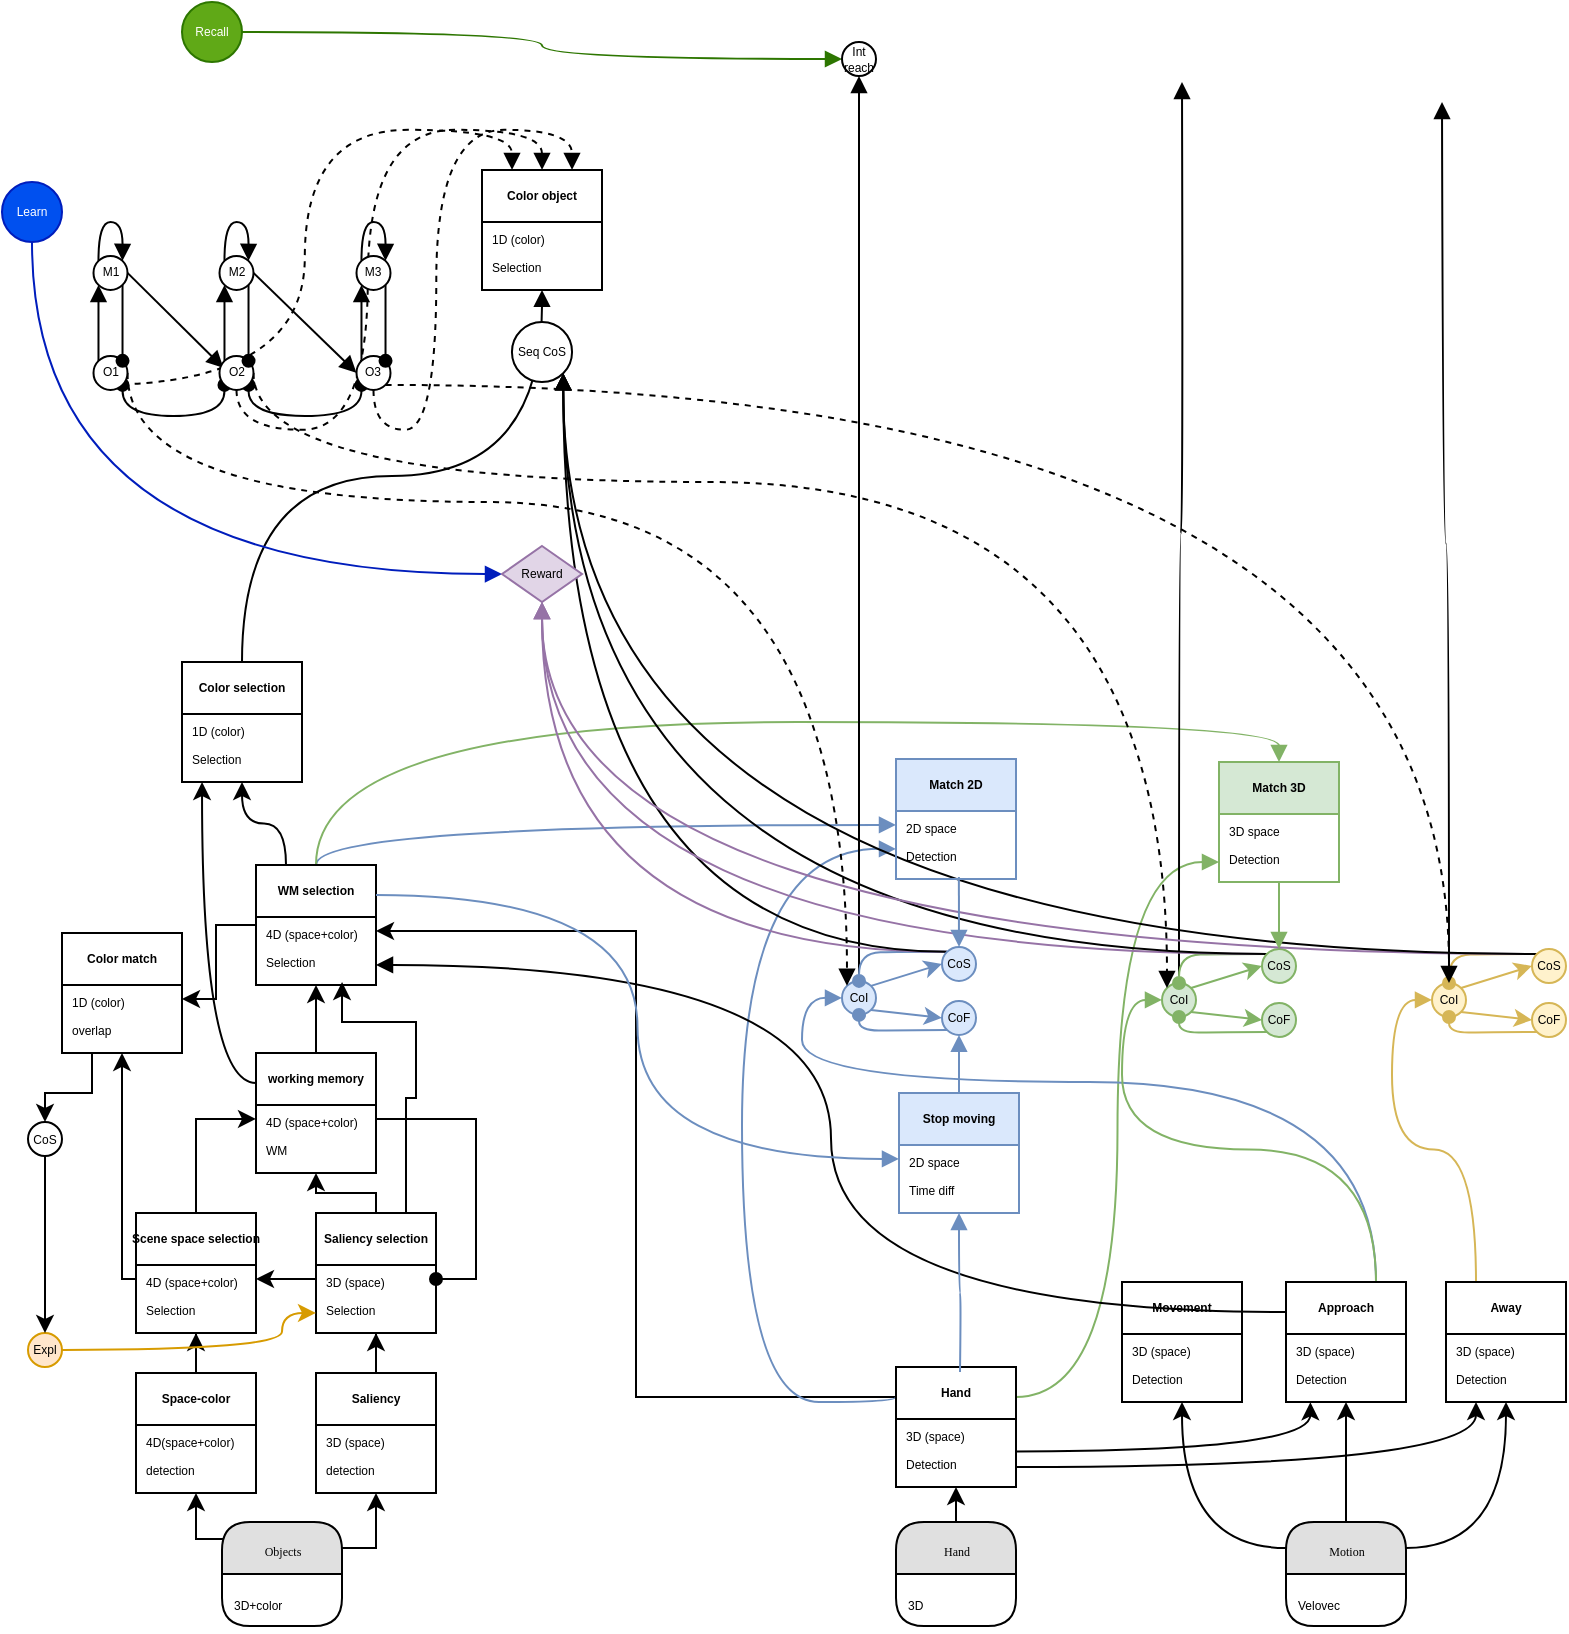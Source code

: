 <mxfile version="14.7.0" type="device"><diagram name="Page-1" id="b520641d-4fe3-3701-9064-5fc419738815"><mxGraphModel dx="1185" dy="646" grid="1" gridSize="10" guides="1" tooltips="1" connect="1" arrows="1" fold="1" page="1" pageScale="1" pageWidth="827" pageHeight="1169" background="none" math="0" shadow="0"><root><mxCell id="0"/><mxCell id="1" parent="0"/><mxCell id="C0YKQor6lHL9vd_dajTm-53" style="edgeStyle=orthogonalEdgeStyle;rounded=0;orthogonalLoop=1;jettySize=auto;html=1;exitX=0;exitY=0.5;exitDx=0;exitDy=0;fontSize=6;" edge="1" parent="1" target="C0YKQor6lHL9vd_dajTm-7"><mxGeometry relative="1" as="geometry"><mxPoint x="117" y="1141.47" as="sourcePoint"/></mxGeometry></mxCell><mxCell id="C0YKQor6lHL9vd_dajTm-54" style="edgeStyle=orthogonalEdgeStyle;rounded=0;orthogonalLoop=1;jettySize=auto;html=1;exitX=1;exitY=0.25;exitDx=0;exitDy=0;fontSize=6;" edge="1" parent="1" source="21ea969265ad0168-18" target="C0YKQor6lHL9vd_dajTm-30"><mxGeometry relative="1" as="geometry"><mxPoint x="177" y="1141.47" as="sourcePoint"/><Array as="points"><mxPoint x="187" y="1123"/></Array></mxGeometry></mxCell><mxCell id="21ea969265ad0168-18" value="&lt;font style=&quot;font-size: 6px&quot;&gt;Objects&lt;/font&gt;" style="swimlane;html=1;fontStyle=0;childLayout=stackLayout;horizontal=1;startSize=26;fillColor=#e0e0e0;horizontalStack=0;resizeParent=1;resizeLast=0;collapsible=1;marginBottom=0;swimlaneFillColor=#ffffff;align=center;rounded=1;shadow=0;comic=0;labelBackgroundColor=none;strokeWidth=1;fontFamily=Verdana;fontSize=12;arcSize=18;" parent="1" vertex="1"><mxGeometry x="110" y="1110" width="60" height="52" as="geometry"/></mxCell><mxCell id="21ea969265ad0168-19" value="&lt;font style=&quot;font-size: 6px&quot;&gt;3D+color&lt;/font&gt;" style="text;html=1;strokeColor=none;fillColor=none;spacingLeft=4;spacingRight=4;whiteSpace=wrap;overflow=hidden;rotatable=0;points=[[0,0.5],[1,0.5]];portConstraint=eastwest;" parent="21ea969265ad0168-18" vertex="1"><mxGeometry y="26" width="60" height="26" as="geometry"/></mxCell><mxCell id="C0YKQor6lHL9vd_dajTm-55" style="edgeStyle=orthogonalEdgeStyle;rounded=0;orthogonalLoop=1;jettySize=auto;html=1;exitX=0.5;exitY=0;exitDx=0;exitDy=0;fontSize=6;" edge="1" parent="1" source="C0YKQor6lHL9vd_dajTm-7" target="C0YKQor6lHL9vd_dajTm-38"><mxGeometry relative="1" as="geometry"/></mxCell><mxCell id="C0YKQor6lHL9vd_dajTm-7" value="Space-color" style="swimlane;fontStyle=1;childLayout=stackLayout;horizontal=1;startSize=26;horizontalStack=0;resizeParent=1;resizeParentMax=0;resizeLast=0;collapsible=1;marginBottom=0;fontSize=6;spacing=1;" vertex="1" parent="1"><mxGeometry x="67" y="1035.47" width="60" height="60" as="geometry"/></mxCell><mxCell id="C0YKQor6lHL9vd_dajTm-8" value="4D(space+color)" style="text;strokeColor=none;fillColor=none;align=left;verticalAlign=top;spacingLeft=4;spacingRight=4;overflow=hidden;rotatable=0;points=[[0,0.5],[1,0.5]];portConstraint=eastwest;fontSize=6;spacing=1;" vertex="1" parent="C0YKQor6lHL9vd_dajTm-7"><mxGeometry y="26" width="60" height="14" as="geometry"/></mxCell><mxCell id="C0YKQor6lHL9vd_dajTm-10" value="detection" style="text;strokeColor=none;fillColor=none;align=left;verticalAlign=top;spacingLeft=4;spacingRight=4;overflow=hidden;rotatable=0;points=[[0,0.5],[1,0.5]];portConstraint=eastwest;fontSize=6;spacing=1;" vertex="1" parent="C0YKQor6lHL9vd_dajTm-7"><mxGeometry y="40" width="60" height="20" as="geometry"/></mxCell><mxCell id="C0YKQor6lHL9vd_dajTm-56" style="edgeStyle=orthogonalEdgeStyle;rounded=0;orthogonalLoop=1;jettySize=auto;html=1;exitX=0.5;exitY=0;exitDx=0;exitDy=0;fontSize=6;" edge="1" parent="1" source="C0YKQor6lHL9vd_dajTm-30" target="C0YKQor6lHL9vd_dajTm-35"><mxGeometry relative="1" as="geometry"/></mxCell><mxCell id="C0YKQor6lHL9vd_dajTm-30" value="Saliency" style="swimlane;fontStyle=1;childLayout=stackLayout;horizontal=1;startSize=26;horizontalStack=0;resizeParent=1;resizeParentMax=0;resizeLast=0;collapsible=1;marginBottom=0;fontSize=6;spacing=1;" vertex="1" parent="1"><mxGeometry x="157" y="1035.47" width="60" height="60" as="geometry"/></mxCell><mxCell id="C0YKQor6lHL9vd_dajTm-31" value="3D (space)" style="text;strokeColor=none;fillColor=none;align=left;verticalAlign=top;spacingLeft=4;spacingRight=4;overflow=hidden;rotatable=0;points=[[0,0.5],[1,0.5]];portConstraint=eastwest;fontSize=6;spacing=1;" vertex="1" parent="C0YKQor6lHL9vd_dajTm-30"><mxGeometry y="26" width="60" height="14" as="geometry"/></mxCell><mxCell id="C0YKQor6lHL9vd_dajTm-32" value="detection" style="text;strokeColor=none;fillColor=none;align=left;verticalAlign=top;spacingLeft=4;spacingRight=4;overflow=hidden;rotatable=0;points=[[0,0.5],[1,0.5]];portConstraint=eastwest;fontSize=6;spacing=1;" vertex="1" parent="C0YKQor6lHL9vd_dajTm-30"><mxGeometry y="40" width="60" height="20" as="geometry"/></mxCell><mxCell id="C0YKQor6lHL9vd_dajTm-59" style="edgeStyle=orthogonalEdgeStyle;rounded=0;orthogonalLoop=1;jettySize=auto;html=1;exitX=0.5;exitY=0;exitDx=0;exitDy=0;fontSize=6;" edge="1" parent="1" source="C0YKQor6lHL9vd_dajTm-35" target="C0YKQor6lHL9vd_dajTm-41"><mxGeometry relative="1" as="geometry"><Array as="points"><mxPoint x="187" y="945.47"/><mxPoint x="157" y="945.47"/></Array></mxGeometry></mxCell><mxCell id="C0YKQor6lHL9vd_dajTm-61" style="rounded=0;orthogonalLoop=1;jettySize=auto;html=1;exitX=0.75;exitY=0;exitDx=0;exitDy=0;entryX=0.717;entryY=0.927;entryDx=0;entryDy=0;fontSize=6;endArrow=classic;endFill=1;entryPerimeter=0;edgeStyle=orthogonalEdgeStyle;" edge="1" parent="1" source="C0YKQor6lHL9vd_dajTm-35" target="C0YKQor6lHL9vd_dajTm-46"><mxGeometry relative="1" as="geometry"><Array as="points"><mxPoint x="202" y="898"/><mxPoint x="207" y="898"/><mxPoint x="207" y="860"/><mxPoint x="170" y="860"/></Array></mxGeometry></mxCell><mxCell id="C0YKQor6lHL9vd_dajTm-35" value="Saliency selection" style="swimlane;fontStyle=1;childLayout=stackLayout;horizontal=1;startSize=26;horizontalStack=0;resizeParent=1;resizeParentMax=0;resizeLast=0;collapsible=1;marginBottom=0;fontSize=6;spacing=1;" vertex="1" parent="1"><mxGeometry x="157" y="955.47" width="60" height="60" as="geometry"/></mxCell><mxCell id="C0YKQor6lHL9vd_dajTm-36" value="3D (space)" style="text;strokeColor=none;fillColor=none;align=left;verticalAlign=top;spacingLeft=4;spacingRight=4;overflow=hidden;rotatable=0;points=[[0,0.5],[1,0.5]];portConstraint=eastwest;fontSize=6;spacing=1;" vertex="1" parent="C0YKQor6lHL9vd_dajTm-35"><mxGeometry y="26" width="60" height="14" as="geometry"/></mxCell><mxCell id="C0YKQor6lHL9vd_dajTm-37" value="Selection&#xA;" style="text;strokeColor=none;fillColor=none;align=left;verticalAlign=top;spacingLeft=4;spacingRight=4;overflow=hidden;rotatable=0;points=[[0,0.5],[1,0.5]];portConstraint=eastwest;fontSize=6;spacing=1;" vertex="1" parent="C0YKQor6lHL9vd_dajTm-35"><mxGeometry y="40" width="60" height="20" as="geometry"/></mxCell><mxCell id="C0YKQor6lHL9vd_dajTm-58" style="edgeStyle=orthogonalEdgeStyle;rounded=0;orthogonalLoop=1;jettySize=auto;html=1;exitX=0.5;exitY=0;exitDx=0;exitDy=0;entryX=0;entryY=0.5;entryDx=0;entryDy=0;fontSize=6;" edge="1" parent="1" source="C0YKQor6lHL9vd_dajTm-38" target="C0YKQor6lHL9vd_dajTm-42"><mxGeometry relative="1" as="geometry"/></mxCell><mxCell id="C0YKQor6lHL9vd_dajTm-38" value="Scene space selection" style="swimlane;fontStyle=1;childLayout=stackLayout;horizontal=1;startSize=26;horizontalStack=0;resizeParent=1;resizeParentMax=0;resizeLast=0;collapsible=1;marginBottom=0;fontSize=6;spacing=1;" vertex="1" parent="1"><mxGeometry x="67" y="955.47" width="60" height="60" as="geometry"/></mxCell><mxCell id="C0YKQor6lHL9vd_dajTm-39" value="4D (space+color)" style="text;strokeColor=none;fillColor=none;align=left;verticalAlign=top;spacingLeft=4;spacingRight=4;overflow=hidden;rotatable=0;points=[[0,0.5],[1,0.5]];portConstraint=eastwest;fontSize=6;spacing=1;" vertex="1" parent="C0YKQor6lHL9vd_dajTm-38"><mxGeometry y="26" width="60" height="14" as="geometry"/></mxCell><mxCell id="C0YKQor6lHL9vd_dajTm-40" value="Selection&#xA;" style="text;strokeColor=none;fillColor=none;align=left;verticalAlign=top;spacingLeft=4;spacingRight=4;overflow=hidden;rotatable=0;points=[[0,0.5],[1,0.5]];portConstraint=eastwest;fontSize=6;spacing=1;" vertex="1" parent="C0YKQor6lHL9vd_dajTm-38"><mxGeometry y="40" width="60" height="20" as="geometry"/></mxCell><mxCell id="C0YKQor6lHL9vd_dajTm-62" style="edgeStyle=orthogonalEdgeStyle;rounded=0;orthogonalLoop=1;jettySize=auto;html=1;exitX=0.5;exitY=0;exitDx=0;exitDy=0;fontSize=6;endArrow=classic;endFill=1;" edge="1" parent="1" source="C0YKQor6lHL9vd_dajTm-41" target="C0YKQor6lHL9vd_dajTm-44"><mxGeometry relative="1" as="geometry"/></mxCell><mxCell id="C0YKQor6lHL9vd_dajTm-106" style="edgeStyle=orthogonalEdgeStyle;curved=1;rounded=0;orthogonalLoop=1;jettySize=auto;html=1;exitX=0;exitY=0.25;exitDx=0;exitDy=0;entryX=0.167;entryY=1;entryDx=0;entryDy=0;entryPerimeter=0;fontSize=6;endArrow=classic;endFill=1;fillColor=#FF8000;" edge="1" parent="1" source="C0YKQor6lHL9vd_dajTm-41" target="C0YKQor6lHL9vd_dajTm-103"><mxGeometry relative="1" as="geometry"/></mxCell><mxCell id="C0YKQor6lHL9vd_dajTm-41" value="working memory" style="swimlane;fontStyle=1;childLayout=stackLayout;horizontal=1;startSize=26;horizontalStack=0;resizeParent=1;resizeParentMax=0;resizeLast=0;collapsible=1;marginBottom=0;fontSize=6;spacing=1;" vertex="1" parent="1"><mxGeometry x="127" y="875.47" width="60" height="60" as="geometry"/></mxCell><mxCell id="C0YKQor6lHL9vd_dajTm-42" value="4D (space+color)" style="text;strokeColor=none;fillColor=none;align=left;verticalAlign=top;spacingLeft=4;spacingRight=4;overflow=hidden;rotatable=0;points=[[0,0.5],[1,0.5]];portConstraint=eastwest;fontSize=6;spacing=1;" vertex="1" parent="C0YKQor6lHL9vd_dajTm-41"><mxGeometry y="26" width="60" height="14" as="geometry"/></mxCell><mxCell id="C0YKQor6lHL9vd_dajTm-43" value="WM" style="text;strokeColor=none;fillColor=none;align=left;verticalAlign=top;spacingLeft=4;spacingRight=4;overflow=hidden;rotatable=0;points=[[0,0.5],[1,0.5]];portConstraint=eastwest;fontSize=6;spacing=1;" vertex="1" parent="C0YKQor6lHL9vd_dajTm-41"><mxGeometry y="40" width="60" height="20" as="geometry"/></mxCell><mxCell id="C0YKQor6lHL9vd_dajTm-64" style="edgeStyle=orthogonalEdgeStyle;rounded=0;orthogonalLoop=1;jettySize=auto;html=1;exitX=0;exitY=0.5;exitDx=0;exitDy=0;entryX=1;entryY=0.5;entryDx=0;entryDy=0;fontSize=6;endArrow=classic;endFill=1;" edge="1" parent="1" source="C0YKQor6lHL9vd_dajTm-44" target="C0YKQor6lHL9vd_dajTm-51"><mxGeometry relative="1" as="geometry"/></mxCell><mxCell id="C0YKQor6lHL9vd_dajTm-104" style="edgeStyle=orthogonalEdgeStyle;curved=1;rounded=0;orthogonalLoop=1;jettySize=auto;html=1;exitX=0.25;exitY=0;exitDx=0;exitDy=0;fontSize=6;endArrow=classic;endFill=1;fillColor=#FF8000;" edge="1" parent="1" source="C0YKQor6lHL9vd_dajTm-44" target="C0YKQor6lHL9vd_dajTm-101"><mxGeometry relative="1" as="geometry"/></mxCell><mxCell id="C0YKQor6lHL9vd_dajTm-138" style="edgeStyle=orthogonalEdgeStyle;curved=1;rounded=0;orthogonalLoop=1;jettySize=auto;html=1;exitX=0.5;exitY=0;exitDx=0;exitDy=0;entryX=0;entryY=0.5;entryDx=0;entryDy=0;fontSize=6;endArrow=block;endFill=1;fillColor=#dae8fc;strokeColor=#6c8ebf;" edge="1" parent="1" source="C0YKQor6lHL9vd_dajTm-44" target="C0YKQor6lHL9vd_dajTm-133"><mxGeometry relative="1" as="geometry"/></mxCell><mxCell id="C0YKQor6lHL9vd_dajTm-139" style="edgeStyle=orthogonalEdgeStyle;curved=1;rounded=0;orthogonalLoop=1;jettySize=auto;html=1;exitX=0.5;exitY=0;exitDx=0;exitDy=0;entryX=0.5;entryY=0;entryDx=0;entryDy=0;fontSize=6;endArrow=block;endFill=1;fillColor=#d5e8d4;strokeColor=#82b366;" edge="1" parent="1" source="C0YKQor6lHL9vd_dajTm-44" target="C0YKQor6lHL9vd_dajTm-135"><mxGeometry relative="1" as="geometry"/></mxCell><mxCell id="C0YKQor6lHL9vd_dajTm-44" value="WM selection" style="swimlane;fontStyle=1;childLayout=stackLayout;horizontal=1;startSize=26;horizontalStack=0;resizeParent=1;resizeParentMax=0;resizeLast=0;collapsible=1;marginBottom=0;fontSize=6;spacing=1;" vertex="1" parent="1"><mxGeometry x="127" y="781.47" width="60" height="60" as="geometry"/></mxCell><mxCell id="C0YKQor6lHL9vd_dajTm-45" value="4D (space+color)" style="text;strokeColor=none;fillColor=none;align=left;verticalAlign=top;spacingLeft=4;spacingRight=4;overflow=hidden;rotatable=0;points=[[0,0.5],[1,0.5]];portConstraint=eastwest;fontSize=6;spacing=1;" vertex="1" parent="C0YKQor6lHL9vd_dajTm-44"><mxGeometry y="26" width="60" height="14" as="geometry"/></mxCell><mxCell id="C0YKQor6lHL9vd_dajTm-46" value="Selection" style="text;strokeColor=none;fillColor=none;align=left;verticalAlign=top;spacingLeft=4;spacingRight=4;overflow=hidden;rotatable=0;points=[[0,0.5],[1,0.5]];portConstraint=eastwest;fontSize=6;spacing=1;" vertex="1" parent="C0YKQor6lHL9vd_dajTm-44"><mxGeometry y="40" width="60" height="20" as="geometry"/></mxCell><mxCell id="C0YKQor6lHL9vd_dajTm-70" style="edgeStyle=orthogonalEdgeStyle;rounded=0;orthogonalLoop=1;jettySize=auto;html=1;exitX=1;exitY=0.5;exitDx=0;exitDy=0;entryX=0;entryY=0.5;entryDx=0;entryDy=0;fontSize=6;endArrow=classic;endFill=1;curved=1;fillColor=#ffe6cc;strokeColor=#d79b00;" edge="1" parent="1" source="C0YKQor6lHL9vd_dajTm-47" target="C0YKQor6lHL9vd_dajTm-37"><mxGeometry relative="1" as="geometry"><Array as="points"><mxPoint x="140" y="1024"/><mxPoint x="140" y="1006"/></Array></mxGeometry></mxCell><mxCell id="C0YKQor6lHL9vd_dajTm-47" value="&lt;font style=&quot;font-size: 6px&quot;&gt;Expl&lt;/font&gt;" style="ellipse;whiteSpace=wrap;html=1;aspect=fixed;fontSize=6;fillColor=#ffe6cc;strokeColor=#d79b00;" vertex="1" parent="1"><mxGeometry x="13" y="1015.47" width="17" height="17" as="geometry"/></mxCell><mxCell id="C0YKQor6lHL9vd_dajTm-69" style="edgeStyle=orthogonalEdgeStyle;rounded=0;orthogonalLoop=1;jettySize=auto;html=1;exitX=0.5;exitY=1;exitDx=0;exitDy=0;fontSize=6;endArrow=classic;endFill=1;" edge="1" parent="1" source="C0YKQor6lHL9vd_dajTm-49" target="C0YKQor6lHL9vd_dajTm-47"><mxGeometry relative="1" as="geometry"/></mxCell><mxCell id="C0YKQor6lHL9vd_dajTm-49" value="CoS" style="ellipse;whiteSpace=wrap;html=1;aspect=fixed;fontSize=6;" vertex="1" parent="1"><mxGeometry x="13" y="910" width="17" height="17" as="geometry"/></mxCell><mxCell id="C0YKQor6lHL9vd_dajTm-67" style="edgeStyle=orthogonalEdgeStyle;rounded=0;orthogonalLoop=1;jettySize=auto;html=1;exitX=0.25;exitY=1;exitDx=0;exitDy=0;fontSize=6;endArrow=classic;endFill=1;" edge="1" parent="1" source="C0YKQor6lHL9vd_dajTm-50" target="C0YKQor6lHL9vd_dajTm-49"><mxGeometry relative="1" as="geometry"/></mxCell><mxCell id="C0YKQor6lHL9vd_dajTm-50" value="Color match" style="swimlane;fontStyle=1;childLayout=stackLayout;horizontal=1;startSize=26;horizontalStack=0;resizeParent=1;resizeParentMax=0;resizeLast=0;collapsible=1;marginBottom=0;fontSize=6;spacing=1;" vertex="1" parent="1"><mxGeometry x="30" y="815.47" width="60" height="60" as="geometry"/></mxCell><mxCell id="C0YKQor6lHL9vd_dajTm-51" value="1D (color)" style="text;strokeColor=none;fillColor=none;align=left;verticalAlign=top;spacingLeft=4;spacingRight=4;overflow=hidden;rotatable=0;points=[[0,0.5],[1,0.5]];portConstraint=eastwest;fontSize=6;spacing=1;" vertex="1" parent="C0YKQor6lHL9vd_dajTm-50"><mxGeometry y="26" width="60" height="14" as="geometry"/></mxCell><mxCell id="C0YKQor6lHL9vd_dajTm-52" value="overlap" style="text;strokeColor=none;fillColor=none;align=left;verticalAlign=top;spacingLeft=4;spacingRight=4;overflow=hidden;rotatable=0;points=[[0,0.5],[1,0.5]];portConstraint=eastwest;fontSize=6;spacing=1;" vertex="1" parent="C0YKQor6lHL9vd_dajTm-50"><mxGeometry y="40" width="60" height="20" as="geometry"/></mxCell><mxCell id="C0YKQor6lHL9vd_dajTm-57" style="edgeStyle=orthogonalEdgeStyle;rounded=0;orthogonalLoop=1;jettySize=auto;html=1;exitX=0;exitY=0.5;exitDx=0;exitDy=0;entryX=1;entryY=0.5;entryDx=0;entryDy=0;fontSize=6;" edge="1" parent="1" source="C0YKQor6lHL9vd_dajTm-36" target="C0YKQor6lHL9vd_dajTm-39"><mxGeometry relative="1" as="geometry"/></mxCell><mxCell id="C0YKQor6lHL9vd_dajTm-60" style="edgeStyle=orthogonalEdgeStyle;rounded=0;orthogonalLoop=1;jettySize=auto;html=1;exitX=1;exitY=0.5;exitDx=0;exitDy=0;entryX=1;entryY=0.5;entryDx=0;entryDy=0;fontSize=6;endArrow=oval;endFill=1;" edge="1" parent="1" source="C0YKQor6lHL9vd_dajTm-42" target="C0YKQor6lHL9vd_dajTm-36"><mxGeometry relative="1" as="geometry"/></mxCell><mxCell id="C0YKQor6lHL9vd_dajTm-63" style="edgeStyle=orthogonalEdgeStyle;rounded=0;orthogonalLoop=1;jettySize=auto;html=1;exitX=0;exitY=0.5;exitDx=0;exitDy=0;fontSize=6;endArrow=classic;endFill=1;" edge="1" parent="1" source="C0YKQor6lHL9vd_dajTm-39" target="C0YKQor6lHL9vd_dajTm-50"><mxGeometry relative="1" as="geometry"><Array as="points"><mxPoint x="60" y="988.47"/></Array></mxGeometry></mxCell><mxCell id="C0YKQor6lHL9vd_dajTm-78" style="edgeStyle=orthogonalEdgeStyle;curved=1;rounded=0;orthogonalLoop=1;jettySize=auto;html=1;exitX=0.5;exitY=0;exitDx=0;exitDy=0;fontSize=6;endArrow=classic;endFill=1;fillColor=#FF8000;" edge="1" parent="1" source="C0YKQor6lHL9vd_dajTm-73" target="C0YKQor6lHL9vd_dajTm-75"><mxGeometry relative="1" as="geometry"/></mxCell><mxCell id="C0YKQor6lHL9vd_dajTm-73" value="&lt;font style=&quot;font-size: 6px&quot;&gt;Hand&lt;/font&gt;" style="swimlane;html=1;fontStyle=0;childLayout=stackLayout;horizontal=1;startSize=26;fillColor=#e0e0e0;horizontalStack=0;resizeParent=1;resizeLast=0;collapsible=1;marginBottom=0;swimlaneFillColor=#ffffff;align=center;rounded=1;shadow=0;comic=0;labelBackgroundColor=none;strokeWidth=1;fontFamily=Verdana;fontSize=12;arcSize=18;" vertex="1" parent="1"><mxGeometry x="447" y="1110" width="60" height="52" as="geometry"/></mxCell><mxCell id="C0YKQor6lHL9vd_dajTm-74" value="&lt;font style=&quot;font-size: 6px&quot;&gt;3D&lt;/font&gt;" style="text;html=1;strokeColor=none;fillColor=none;spacingLeft=4;spacingRight=4;whiteSpace=wrap;overflow=hidden;rotatable=0;points=[[0,0.5],[1,0.5]];portConstraint=eastwest;" vertex="1" parent="C0YKQor6lHL9vd_dajTm-73"><mxGeometry y="26" width="60" height="26" as="geometry"/></mxCell><mxCell id="C0YKQor6lHL9vd_dajTm-95" style="edgeStyle=orthogonalEdgeStyle;curved=1;rounded=0;orthogonalLoop=1;jettySize=auto;html=1;exitX=1;exitY=0.5;exitDx=0;exitDy=0;entryX=0.25;entryY=1;entryDx=0;entryDy=0;fontSize=6;endArrow=classic;endFill=1;fillColor=#FF8000;" edge="1" parent="1" source="C0YKQor6lHL9vd_dajTm-77" target="C0YKQor6lHL9vd_dajTm-87"><mxGeometry relative="1" as="geometry"/></mxCell><mxCell id="C0YKQor6lHL9vd_dajTm-100" style="rounded=0;orthogonalLoop=1;jettySize=auto;html=1;exitX=0;exitY=0.25;exitDx=0;exitDy=0;entryX=1;entryY=0.5;entryDx=0;entryDy=0;fontSize=6;endArrow=classic;endFill=1;fillColor=#FF8000;edgeStyle=orthogonalEdgeStyle;" edge="1" parent="1" source="C0YKQor6lHL9vd_dajTm-75" target="C0YKQor6lHL9vd_dajTm-45"><mxGeometry relative="1" as="geometry"/></mxCell><mxCell id="C0YKQor6lHL9vd_dajTm-140" style="rounded=0;orthogonalLoop=1;jettySize=auto;html=1;exitX=0;exitY=0.25;exitDx=0;exitDy=0;fontSize=6;endArrow=block;endFill=1;fillColor=#dae8fc;entryX=0;entryY=0.75;entryDx=0;entryDy=0;edgeStyle=orthogonalEdgeStyle;elbow=vertical;curved=1;strokeColor=#6c8ebf;" edge="1" parent="1" source="C0YKQor6lHL9vd_dajTm-75" target="C0YKQor6lHL9vd_dajTm-132"><mxGeometry relative="1" as="geometry"><Array as="points"><mxPoint x="370" y="1050"/><mxPoint x="370" y="773"/></Array></mxGeometry></mxCell><mxCell id="C0YKQor6lHL9vd_dajTm-141" style="edgeStyle=orthogonalEdgeStyle;curved=1;rounded=0;orthogonalLoop=1;jettySize=auto;html=1;exitX=1;exitY=0.25;exitDx=0;exitDy=0;fontSize=6;endArrow=block;endFill=1;fillColor=#d5e8d4;entryX=0;entryY=0.5;entryDx=0;entryDy=0;strokeColor=#82b366;" edge="1" parent="1" source="C0YKQor6lHL9vd_dajTm-75" target="C0YKQor6lHL9vd_dajTm-137"><mxGeometry relative="1" as="geometry"/></mxCell><mxCell id="C0YKQor6lHL9vd_dajTm-75" value="Hand" style="swimlane;fontStyle=1;childLayout=stackLayout;horizontal=1;startSize=26;horizontalStack=0;resizeParent=1;resizeParentMax=0;resizeLast=0;collapsible=1;marginBottom=0;fontSize=6;spacing=1;" vertex="1" parent="1"><mxGeometry x="447" y="1032.47" width="60" height="60" as="geometry"/></mxCell><mxCell id="C0YKQor6lHL9vd_dajTm-76" value="3D (space)" style="text;strokeColor=none;fillColor=none;align=left;verticalAlign=top;spacingLeft=4;spacingRight=4;overflow=hidden;rotatable=0;points=[[0,0.5],[1,0.5]];portConstraint=eastwest;fontSize=6;spacing=1;" vertex="1" parent="C0YKQor6lHL9vd_dajTm-75"><mxGeometry y="26" width="60" height="14" as="geometry"/></mxCell><mxCell id="C0YKQor6lHL9vd_dajTm-77" value="Detection" style="text;strokeColor=none;fillColor=none;align=left;verticalAlign=top;spacingLeft=4;spacingRight=4;overflow=hidden;rotatable=0;points=[[0,0.5],[1,0.5]];portConstraint=eastwest;fontSize=6;spacing=1;" vertex="1" parent="C0YKQor6lHL9vd_dajTm-75"><mxGeometry y="40" width="60" height="20" as="geometry"/></mxCell><mxCell id="C0YKQor6lHL9vd_dajTm-91" style="edgeStyle=orthogonalEdgeStyle;curved=1;rounded=0;orthogonalLoop=1;jettySize=auto;html=1;exitX=1;exitY=0.25;exitDx=0;exitDy=0;fontSize=6;endArrow=classic;endFill=1;fillColor=#FF8000;" edge="1" parent="1" source="C0YKQor6lHL9vd_dajTm-79" target="C0YKQor6lHL9vd_dajTm-87"><mxGeometry relative="1" as="geometry"/></mxCell><mxCell id="C0YKQor6lHL9vd_dajTm-92" style="edgeStyle=orthogonalEdgeStyle;curved=1;rounded=0;orthogonalLoop=1;jettySize=auto;html=1;exitX=0;exitY=0.25;exitDx=0;exitDy=0;fontSize=6;endArrow=classic;endFill=1;fillColor=#FF8000;" edge="1" parent="1" source="C0YKQor6lHL9vd_dajTm-79" target="C0YKQor6lHL9vd_dajTm-81"><mxGeometry relative="1" as="geometry"/></mxCell><mxCell id="C0YKQor6lHL9vd_dajTm-93" style="edgeStyle=orthogonalEdgeStyle;curved=1;rounded=0;orthogonalLoop=1;jettySize=auto;html=1;exitX=0.5;exitY=0;exitDx=0;exitDy=0;fontSize=6;endArrow=classic;endFill=1;fillColor=#FF8000;" edge="1" parent="1" source="C0YKQor6lHL9vd_dajTm-79" target="C0YKQor6lHL9vd_dajTm-84"><mxGeometry relative="1" as="geometry"/></mxCell><mxCell id="C0YKQor6lHL9vd_dajTm-79" value="&lt;font style=&quot;font-size: 6px&quot;&gt;Motion&lt;/font&gt;" style="swimlane;html=1;fontStyle=0;childLayout=stackLayout;horizontal=1;startSize=26;fillColor=#e0e0e0;horizontalStack=0;resizeParent=1;resizeLast=0;collapsible=1;marginBottom=0;swimlaneFillColor=#ffffff;align=center;rounded=1;shadow=0;comic=0;labelBackgroundColor=none;strokeWidth=1;fontFamily=Verdana;fontSize=12;arcSize=18;" vertex="1" parent="1"><mxGeometry x="642" y="1110" width="60" height="52" as="geometry"/></mxCell><mxCell id="C0YKQor6lHL9vd_dajTm-80" value="&lt;font style=&quot;font-size: 6px&quot;&gt;Velovec&lt;/font&gt;" style="text;html=1;strokeColor=none;fillColor=none;spacingLeft=4;spacingRight=4;whiteSpace=wrap;overflow=hidden;rotatable=0;points=[[0,0.5],[1,0.5]];portConstraint=eastwest;" vertex="1" parent="C0YKQor6lHL9vd_dajTm-79"><mxGeometry y="26" width="60" height="26" as="geometry"/></mxCell><mxCell id="C0YKQor6lHL9vd_dajTm-81" value="Movement" style="swimlane;fontStyle=1;childLayout=stackLayout;horizontal=1;startSize=26;horizontalStack=0;resizeParent=1;resizeParentMax=0;resizeLast=0;collapsible=1;marginBottom=0;fontSize=6;spacing=1;" vertex="1" parent="1"><mxGeometry x="560" y="990" width="60" height="60" as="geometry"/></mxCell><mxCell id="C0YKQor6lHL9vd_dajTm-82" value="3D (space)" style="text;strokeColor=none;fillColor=none;align=left;verticalAlign=top;spacingLeft=4;spacingRight=4;overflow=hidden;rotatable=0;points=[[0,0.5],[1,0.5]];portConstraint=eastwest;fontSize=6;spacing=1;" vertex="1" parent="C0YKQor6lHL9vd_dajTm-81"><mxGeometry y="26" width="60" height="14" as="geometry"/></mxCell><mxCell id="C0YKQor6lHL9vd_dajTm-83" value="Detection" style="text;strokeColor=none;fillColor=none;align=left;verticalAlign=top;spacingLeft=4;spacingRight=4;overflow=hidden;rotatable=0;points=[[0,0.5],[1,0.5]];portConstraint=eastwest;fontSize=6;spacing=1;" vertex="1" parent="C0YKQor6lHL9vd_dajTm-81"><mxGeometry y="40" width="60" height="20" as="geometry"/></mxCell><mxCell id="C0YKQor6lHL9vd_dajTm-114" style="edgeStyle=orthogonalEdgeStyle;curved=1;rounded=0;orthogonalLoop=1;jettySize=auto;html=1;exitX=0.75;exitY=0;exitDx=0;exitDy=0;entryX=0;entryY=0.5;entryDx=0;entryDy=0;fontSize=6;endArrow=block;endFill=1;fillColor=#dae8fc;strokeColor=#6c8ebf;" edge="1" parent="1" source="C0YKQor6lHL9vd_dajTm-84" target="C0YKQor6lHL9vd_dajTm-107"><mxGeometry relative="1" as="geometry"><Array as="points"><mxPoint x="687" y="890"/><mxPoint x="400" y="890"/><mxPoint x="400" y="848"/></Array></mxGeometry></mxCell><mxCell id="C0YKQor6lHL9vd_dajTm-122" style="edgeStyle=orthogonalEdgeStyle;curved=1;rounded=0;orthogonalLoop=1;jettySize=auto;html=1;exitX=0.75;exitY=0;exitDx=0;exitDy=0;entryX=0;entryY=0.5;entryDx=0;entryDy=0;fontSize=6;endArrow=block;endFill=1;fillColor=#d5e8d4;strokeColor=#82b366;" edge="1" parent="1" source="C0YKQor6lHL9vd_dajTm-84" target="C0YKQor6lHL9vd_dajTm-117"><mxGeometry relative="1" as="geometry"/></mxCell><mxCell id="C0YKQor6lHL9vd_dajTm-212" style="edgeStyle=orthogonalEdgeStyle;curved=1;rounded=0;orthogonalLoop=1;jettySize=auto;html=1;exitX=0;exitY=0.25;exitDx=0;exitDy=0;entryX=1;entryY=0.5;entryDx=0;entryDy=0;fontSize=6;startArrow=none;startFill=0;endArrow=block;endFill=1;fillColor=#FF8000;" edge="1" parent="1" source="C0YKQor6lHL9vd_dajTm-84" target="C0YKQor6lHL9vd_dajTm-46"><mxGeometry relative="1" as="geometry"/></mxCell><mxCell id="C0YKQor6lHL9vd_dajTm-84" value="Approach" style="swimlane;fontStyle=1;childLayout=stackLayout;horizontal=1;startSize=26;horizontalStack=0;resizeParent=1;resizeParentMax=0;resizeLast=0;collapsible=1;marginBottom=0;fontSize=6;spacing=1;" vertex="1" parent="1"><mxGeometry x="642" y="990" width="60" height="60" as="geometry"/></mxCell><mxCell id="C0YKQor6lHL9vd_dajTm-85" value="3D (space)" style="text;strokeColor=none;fillColor=none;align=left;verticalAlign=top;spacingLeft=4;spacingRight=4;overflow=hidden;rotatable=0;points=[[0,0.5],[1,0.5]];portConstraint=eastwest;fontSize=6;spacing=1;" vertex="1" parent="C0YKQor6lHL9vd_dajTm-84"><mxGeometry y="26" width="60" height="14" as="geometry"/></mxCell><mxCell id="C0YKQor6lHL9vd_dajTm-86" value="Detection" style="text;strokeColor=none;fillColor=none;align=left;verticalAlign=top;spacingLeft=4;spacingRight=4;overflow=hidden;rotatable=0;points=[[0,0.5],[1,0.5]];portConstraint=eastwest;fontSize=6;spacing=1;" vertex="1" parent="C0YKQor6lHL9vd_dajTm-84"><mxGeometry y="40" width="60" height="20" as="geometry"/></mxCell><mxCell id="C0YKQor6lHL9vd_dajTm-130" style="edgeStyle=orthogonalEdgeStyle;curved=1;rounded=0;orthogonalLoop=1;jettySize=auto;html=1;exitX=0.25;exitY=0;exitDx=0;exitDy=0;entryX=0;entryY=0.5;entryDx=0;entryDy=0;fontSize=6;endArrow=block;endFill=1;fillColor=#fff2cc;strokeColor=#d6b656;" edge="1" parent="1" source="C0YKQor6lHL9vd_dajTm-87" target="C0YKQor6lHL9vd_dajTm-125"><mxGeometry relative="1" as="geometry"/></mxCell><mxCell id="C0YKQor6lHL9vd_dajTm-87" value="Away" style="swimlane;fontStyle=1;childLayout=stackLayout;horizontal=1;startSize=26;horizontalStack=0;resizeParent=1;resizeParentMax=0;resizeLast=0;collapsible=1;marginBottom=0;fontSize=6;spacing=1;" vertex="1" parent="1"><mxGeometry x="722" y="990" width="60" height="60" as="geometry"/></mxCell><mxCell id="C0YKQor6lHL9vd_dajTm-88" value="3D (space)" style="text;strokeColor=none;fillColor=none;align=left;verticalAlign=top;spacingLeft=4;spacingRight=4;overflow=hidden;rotatable=0;points=[[0,0.5],[1,0.5]];portConstraint=eastwest;fontSize=6;spacing=1;" vertex="1" parent="C0YKQor6lHL9vd_dajTm-87"><mxGeometry y="26" width="60" height="14" as="geometry"/></mxCell><mxCell id="C0YKQor6lHL9vd_dajTm-89" value="Detection" style="text;strokeColor=none;fillColor=none;align=left;verticalAlign=top;spacingLeft=4;spacingRight=4;overflow=hidden;rotatable=0;points=[[0,0.5],[1,0.5]];portConstraint=eastwest;fontSize=6;spacing=1;" vertex="1" parent="C0YKQor6lHL9vd_dajTm-87"><mxGeometry y="40" width="60" height="20" as="geometry"/></mxCell><mxCell id="C0YKQor6lHL9vd_dajTm-94" style="edgeStyle=orthogonalEdgeStyle;curved=1;rounded=0;orthogonalLoop=1;jettySize=auto;html=1;exitX=0.993;exitY=0.113;exitDx=0;exitDy=0;fontSize=6;endArrow=classic;endFill=1;fillColor=#FF8000;exitPerimeter=0;entryX=0.203;entryY=1.007;entryDx=0;entryDy=0;entryPerimeter=0;" edge="1" parent="1" source="C0YKQor6lHL9vd_dajTm-77" target="C0YKQor6lHL9vd_dajTm-86"><mxGeometry relative="1" as="geometry"/></mxCell><mxCell id="C0YKQor6lHL9vd_dajTm-192" style="edgeStyle=orthogonalEdgeStyle;curved=1;rounded=0;orthogonalLoop=1;jettySize=auto;html=1;exitX=0.5;exitY=0;exitDx=0;exitDy=0;fontSize=6;startArrow=none;startFill=0;endArrow=block;endFill=1;fillColor=#FF8000;" edge="1" parent="1" source="C0YKQor6lHL9vd_dajTm-101" target="C0YKQor6lHL9vd_dajTm-182"><mxGeometry relative="1" as="geometry"/></mxCell><mxCell id="C0YKQor6lHL9vd_dajTm-101" value="Color selection" style="swimlane;fontStyle=1;childLayout=stackLayout;horizontal=1;startSize=26;horizontalStack=0;resizeParent=1;resizeParentMax=0;resizeLast=0;collapsible=1;marginBottom=0;fontSize=6;spacing=1;" vertex="1" parent="1"><mxGeometry x="90" y="680" width="60" height="60" as="geometry"/></mxCell><mxCell id="C0YKQor6lHL9vd_dajTm-102" value="1D (color)" style="text;strokeColor=none;fillColor=none;align=left;verticalAlign=top;spacingLeft=4;spacingRight=4;overflow=hidden;rotatable=0;points=[[0,0.5],[1,0.5]];portConstraint=eastwest;fontSize=6;spacing=1;" vertex="1" parent="C0YKQor6lHL9vd_dajTm-101"><mxGeometry y="26" width="60" height="14" as="geometry"/></mxCell><mxCell id="C0YKQor6lHL9vd_dajTm-103" value="Selection" style="text;strokeColor=none;fillColor=none;align=left;verticalAlign=top;spacingLeft=4;spacingRight=4;overflow=hidden;rotatable=0;points=[[0,0.5],[1,0.5]];portConstraint=eastwest;fontSize=6;spacing=1;" vertex="1" parent="C0YKQor6lHL9vd_dajTm-101"><mxGeometry y="40" width="60" height="20" as="geometry"/></mxCell><mxCell id="C0YKQor6lHL9vd_dajTm-110" style="rounded=0;orthogonalLoop=1;jettySize=auto;html=1;exitX=1;exitY=0;exitDx=0;exitDy=0;entryX=0;entryY=0.5;entryDx=0;entryDy=0;fontSize=6;endArrow=classic;endFill=1;fillColor=#dae8fc;strokeColor=#6c8ebf;" edge="1" parent="1" source="C0YKQor6lHL9vd_dajTm-107" target="C0YKQor6lHL9vd_dajTm-108"><mxGeometry relative="1" as="geometry"/></mxCell><mxCell id="C0YKQor6lHL9vd_dajTm-111" style="edgeStyle=none;rounded=0;orthogonalLoop=1;jettySize=auto;html=1;exitX=1;exitY=1;exitDx=0;exitDy=0;entryX=0;entryY=0.5;entryDx=0;entryDy=0;fontSize=6;endArrow=classic;endFill=1;fillColor=#dae8fc;strokeColor=#6c8ebf;" edge="1" parent="1" source="C0YKQor6lHL9vd_dajTm-107" target="C0YKQor6lHL9vd_dajTm-109"><mxGeometry relative="1" as="geometry"/></mxCell><mxCell id="C0YKQor6lHL9vd_dajTm-205" style="edgeStyle=orthogonalEdgeStyle;curved=1;rounded=0;orthogonalLoop=1;jettySize=auto;html=1;exitX=0.5;exitY=0;exitDx=0;exitDy=0;fontSize=6;startArrow=none;startFill=0;endArrow=block;endFill=1;fillColor=#FF8000;entryX=0.5;entryY=1;entryDx=0;entryDy=0;" edge="1" parent="1" source="C0YKQor6lHL9vd_dajTm-107" target="C0YKQor6lHL9vd_dajTm-208"><mxGeometry relative="1" as="geometry"><mxPoint x="429" y="430" as="targetPoint"/></mxGeometry></mxCell><mxCell id="C0YKQor6lHL9vd_dajTm-107" value="CoI" style="ellipse;whiteSpace=wrap;html=1;aspect=fixed;fontSize=6;fillColor=#dae8fc;strokeColor=#6c8ebf;" vertex="1" parent="1"><mxGeometry x="420" y="839.44" width="17" height="17" as="geometry"/></mxCell><mxCell id="C0YKQor6lHL9vd_dajTm-113" style="edgeStyle=orthogonalEdgeStyle;curved=1;rounded=0;orthogonalLoop=1;jettySize=auto;html=1;exitX=0;exitY=0;exitDx=0;exitDy=0;entryX=0.5;entryY=0;entryDx=0;entryDy=0;fontSize=6;endArrow=oval;endFill=1;fillColor=#dae8fc;strokeColor=#6c8ebf;" edge="1" parent="1" source="C0YKQor6lHL9vd_dajTm-108" target="C0YKQor6lHL9vd_dajTm-107"><mxGeometry relative="1" as="geometry"><Array as="points"><mxPoint x="450" y="825.44"/><mxPoint x="429" y="825.44"/></Array></mxGeometry></mxCell><mxCell id="C0YKQor6lHL9vd_dajTm-196" style="edgeStyle=orthogonalEdgeStyle;curved=1;rounded=0;orthogonalLoop=1;jettySize=auto;html=1;exitX=0;exitY=0;exitDx=0;exitDy=0;fontSize=6;startArrow=none;startFill=0;endArrow=block;endFill=1;fillColor=#e1d5e7;strokeColor=#9673a6;" edge="1" parent="1" source="C0YKQor6lHL9vd_dajTm-108" target="C0YKQor6lHL9vd_dajTm-195"><mxGeometry relative="1" as="geometry"/></mxCell><mxCell id="C0YKQor6lHL9vd_dajTm-201" style="edgeStyle=orthogonalEdgeStyle;curved=1;rounded=0;orthogonalLoop=1;jettySize=auto;html=1;exitX=0;exitY=0;exitDx=0;exitDy=0;entryX=1;entryY=1;entryDx=0;entryDy=0;fontSize=6;startArrow=none;startFill=0;endArrow=block;endFill=1;fillColor=#FF8000;" edge="1" parent="1" source="C0YKQor6lHL9vd_dajTm-108" target="C0YKQor6lHL9vd_dajTm-200"><mxGeometry relative="1" as="geometry"/></mxCell><mxCell id="C0YKQor6lHL9vd_dajTm-108" value="CoS" style="ellipse;whiteSpace=wrap;html=1;aspect=fixed;fontSize=6;fillColor=#dae8fc;strokeColor=#6c8ebf;" vertex="1" parent="1"><mxGeometry x="470" y="822.44" width="17" height="17" as="geometry"/></mxCell><mxCell id="C0YKQor6lHL9vd_dajTm-112" style="edgeStyle=orthogonalEdgeStyle;rounded=0;orthogonalLoop=1;jettySize=auto;html=1;exitX=0;exitY=1;exitDx=0;exitDy=0;entryX=0.5;entryY=1;entryDx=0;entryDy=0;fontSize=6;endArrow=oval;endFill=1;fillColor=#dae8fc;curved=1;strokeColor=#6c8ebf;" edge="1" parent="1" source="C0YKQor6lHL9vd_dajTm-109" target="C0YKQor6lHL9vd_dajTm-107"><mxGeometry relative="1" as="geometry"><Array as="points"><mxPoint x="450" y="864.44"/><mxPoint x="429" y="864.44"/></Array></mxGeometry></mxCell><mxCell id="C0YKQor6lHL9vd_dajTm-109" value="CoF" style="ellipse;whiteSpace=wrap;html=1;aspect=fixed;fontSize=6;fillColor=#dae8fc;strokeColor=#6c8ebf;" vertex="1" parent="1"><mxGeometry x="470" y="849.44" width="17" height="17" as="geometry"/></mxCell><mxCell id="C0YKQor6lHL9vd_dajTm-115" style="rounded=0;orthogonalLoop=1;jettySize=auto;html=1;exitX=1;exitY=0;exitDx=0;exitDy=0;entryX=0;entryY=0.5;entryDx=0;entryDy=0;fontSize=6;endArrow=classic;endFill=1;fillColor=#d5e8d4;strokeColor=#82b366;" edge="1" parent="1" source="C0YKQor6lHL9vd_dajTm-117" target="C0YKQor6lHL9vd_dajTm-119"><mxGeometry relative="1" as="geometry"/></mxCell><mxCell id="C0YKQor6lHL9vd_dajTm-116" style="edgeStyle=none;rounded=0;orthogonalLoop=1;jettySize=auto;html=1;exitX=1;exitY=1;exitDx=0;exitDy=0;entryX=0;entryY=0.5;entryDx=0;entryDy=0;fontSize=6;endArrow=classic;endFill=1;fillColor=#d5e8d4;strokeColor=#82b366;" edge="1" parent="1" source="C0YKQor6lHL9vd_dajTm-117" target="C0YKQor6lHL9vd_dajTm-121"><mxGeometry relative="1" as="geometry"/></mxCell><mxCell id="C0YKQor6lHL9vd_dajTm-206" style="edgeStyle=orthogonalEdgeStyle;curved=1;rounded=0;orthogonalLoop=1;jettySize=auto;html=1;exitX=0.5;exitY=0;exitDx=0;exitDy=0;fontSize=6;startArrow=none;startFill=0;endArrow=block;endFill=1;fillColor=#FF8000;" edge="1" parent="1" source="C0YKQor6lHL9vd_dajTm-117"><mxGeometry relative="1" as="geometry"><mxPoint x="590" y="390" as="targetPoint"/></mxGeometry></mxCell><mxCell id="C0YKQor6lHL9vd_dajTm-117" value="CoI" style="ellipse;whiteSpace=wrap;html=1;aspect=fixed;fontSize=6;fillColor=#d5e8d4;strokeColor=#82b366;" vertex="1" parent="1"><mxGeometry x="580" y="840.47" width="17" height="17" as="geometry"/></mxCell><mxCell id="C0YKQor6lHL9vd_dajTm-118" style="edgeStyle=orthogonalEdgeStyle;curved=1;rounded=0;orthogonalLoop=1;jettySize=auto;html=1;exitX=0;exitY=0;exitDx=0;exitDy=0;entryX=0.5;entryY=0;entryDx=0;entryDy=0;fontSize=6;endArrow=oval;endFill=1;fillColor=#d5e8d4;strokeColor=#82b366;" edge="1" parent="1" source="C0YKQor6lHL9vd_dajTm-119" target="C0YKQor6lHL9vd_dajTm-117"><mxGeometry relative="1" as="geometry"><Array as="points"><mxPoint x="610" y="826.47"/><mxPoint x="589" y="826.47"/></Array></mxGeometry></mxCell><mxCell id="C0YKQor6lHL9vd_dajTm-197" style="edgeStyle=orthogonalEdgeStyle;curved=1;rounded=0;orthogonalLoop=1;jettySize=auto;html=1;exitX=0;exitY=0;exitDx=0;exitDy=0;fontSize=6;startArrow=none;startFill=0;endArrow=block;endFill=1;fillColor=#e1d5e7;strokeColor=#9673a6;" edge="1" parent="1" source="C0YKQor6lHL9vd_dajTm-119" target="C0YKQor6lHL9vd_dajTm-195"><mxGeometry relative="1" as="geometry"><mxPoint x="300" y="680" as="targetPoint"/></mxGeometry></mxCell><mxCell id="C0YKQor6lHL9vd_dajTm-202" style="edgeStyle=orthogonalEdgeStyle;curved=1;rounded=0;orthogonalLoop=1;jettySize=auto;html=1;exitX=0;exitY=0;exitDx=0;exitDy=0;entryX=1;entryY=1;entryDx=0;entryDy=0;fontSize=6;startArrow=none;startFill=0;endArrow=block;endFill=1;fillColor=#FF8000;" edge="1" parent="1" source="C0YKQor6lHL9vd_dajTm-119" target="C0YKQor6lHL9vd_dajTm-200"><mxGeometry relative="1" as="geometry"/></mxCell><mxCell id="C0YKQor6lHL9vd_dajTm-119" value="CoS" style="ellipse;whiteSpace=wrap;html=1;aspect=fixed;fontSize=6;fillColor=#d5e8d4;strokeColor=#82b366;" vertex="1" parent="1"><mxGeometry x="630" y="823.47" width="17" height="17" as="geometry"/></mxCell><mxCell id="C0YKQor6lHL9vd_dajTm-120" style="edgeStyle=orthogonalEdgeStyle;rounded=0;orthogonalLoop=1;jettySize=auto;html=1;exitX=0;exitY=1;exitDx=0;exitDy=0;entryX=0.5;entryY=1;entryDx=0;entryDy=0;fontSize=6;endArrow=oval;endFill=1;fillColor=#d5e8d4;curved=1;strokeColor=#82b366;" edge="1" parent="1" source="C0YKQor6lHL9vd_dajTm-121" target="C0YKQor6lHL9vd_dajTm-117"><mxGeometry relative="1" as="geometry"><Array as="points"><mxPoint x="610" y="865.47"/><mxPoint x="589" y="865.47"/></Array></mxGeometry></mxCell><mxCell id="C0YKQor6lHL9vd_dajTm-121" value="CoF" style="ellipse;whiteSpace=wrap;html=1;aspect=fixed;fontSize=6;fillColor=#d5e8d4;strokeColor=#82b366;" vertex="1" parent="1"><mxGeometry x="630" y="850.47" width="17" height="17" as="geometry"/></mxCell><mxCell id="C0YKQor6lHL9vd_dajTm-123" style="rounded=0;orthogonalLoop=1;jettySize=auto;html=1;exitX=1;exitY=0;exitDx=0;exitDy=0;entryX=0;entryY=0.5;entryDx=0;entryDy=0;fontSize=6;endArrow=classic;endFill=1;fillColor=#fff2cc;strokeColor=#d6b656;" edge="1" parent="1" source="C0YKQor6lHL9vd_dajTm-125" target="C0YKQor6lHL9vd_dajTm-127"><mxGeometry relative="1" as="geometry"/></mxCell><mxCell id="C0YKQor6lHL9vd_dajTm-124" style="edgeStyle=none;rounded=0;orthogonalLoop=1;jettySize=auto;html=1;exitX=1;exitY=1;exitDx=0;exitDy=0;entryX=0;entryY=0.5;entryDx=0;entryDy=0;fontSize=6;endArrow=classic;endFill=1;fillColor=#fff2cc;strokeColor=#d6b656;" edge="1" parent="1" source="C0YKQor6lHL9vd_dajTm-125" target="C0YKQor6lHL9vd_dajTm-129"><mxGeometry relative="1" as="geometry"/></mxCell><mxCell id="C0YKQor6lHL9vd_dajTm-207" style="edgeStyle=orthogonalEdgeStyle;curved=1;rounded=0;orthogonalLoop=1;jettySize=auto;html=1;exitX=0.5;exitY=0;exitDx=0;exitDy=0;fontSize=6;startArrow=none;startFill=0;endArrow=block;endFill=1;fillColor=#FF8000;" edge="1" parent="1" source="C0YKQor6lHL9vd_dajTm-125"><mxGeometry relative="1" as="geometry"><mxPoint x="720" y="400" as="targetPoint"/></mxGeometry></mxCell><mxCell id="C0YKQor6lHL9vd_dajTm-125" value="CoI" style="ellipse;whiteSpace=wrap;html=1;aspect=fixed;fontSize=6;fillColor=#fff2cc;strokeColor=#d6b656;" vertex="1" parent="1"><mxGeometry x="715" y="840.47" width="17" height="17" as="geometry"/></mxCell><mxCell id="C0YKQor6lHL9vd_dajTm-126" style="edgeStyle=orthogonalEdgeStyle;curved=1;rounded=0;orthogonalLoop=1;jettySize=auto;html=1;exitX=0;exitY=0;exitDx=0;exitDy=0;entryX=0.5;entryY=0;entryDx=0;entryDy=0;fontSize=6;endArrow=oval;endFill=1;fillColor=#fff2cc;strokeColor=#d6b656;" edge="1" parent="1" source="C0YKQor6lHL9vd_dajTm-127" target="C0YKQor6lHL9vd_dajTm-125"><mxGeometry relative="1" as="geometry"><Array as="points"><mxPoint x="745" y="826.47"/><mxPoint x="724" y="826.47"/></Array></mxGeometry></mxCell><mxCell id="C0YKQor6lHL9vd_dajTm-198" style="edgeStyle=orthogonalEdgeStyle;curved=1;rounded=0;orthogonalLoop=1;jettySize=auto;html=1;exitX=0;exitY=0;exitDx=0;exitDy=0;fontSize=6;startArrow=none;startFill=0;endArrow=block;endFill=1;fillColor=#e1d5e7;strokeColor=#9673a6;" edge="1" parent="1" source="C0YKQor6lHL9vd_dajTm-127" target="C0YKQor6lHL9vd_dajTm-195"><mxGeometry relative="1" as="geometry"/></mxCell><mxCell id="C0YKQor6lHL9vd_dajTm-203" style="edgeStyle=orthogonalEdgeStyle;curved=1;rounded=0;orthogonalLoop=1;jettySize=auto;html=1;exitX=0;exitY=0;exitDx=0;exitDy=0;entryX=1;entryY=1;entryDx=0;entryDy=0;fontSize=6;startArrow=none;startFill=0;endArrow=block;endFill=1;fillColor=#FF8000;" edge="1" parent="1" source="C0YKQor6lHL9vd_dajTm-127" target="C0YKQor6lHL9vd_dajTm-200"><mxGeometry relative="1" as="geometry"/></mxCell><mxCell id="C0YKQor6lHL9vd_dajTm-127" value="CoS" style="ellipse;whiteSpace=wrap;html=1;aspect=fixed;fontSize=6;fillColor=#fff2cc;strokeColor=#d6b656;" vertex="1" parent="1"><mxGeometry x="765" y="823.47" width="17" height="17" as="geometry"/></mxCell><mxCell id="C0YKQor6lHL9vd_dajTm-128" style="edgeStyle=orthogonalEdgeStyle;rounded=0;orthogonalLoop=1;jettySize=auto;html=1;exitX=0;exitY=1;exitDx=0;exitDy=0;entryX=0.5;entryY=1;entryDx=0;entryDy=0;fontSize=6;endArrow=oval;endFill=1;fillColor=#fff2cc;curved=1;strokeColor=#d6b656;" edge="1" parent="1" source="C0YKQor6lHL9vd_dajTm-129" target="C0YKQor6lHL9vd_dajTm-125"><mxGeometry relative="1" as="geometry"><Array as="points"><mxPoint x="745" y="865.47"/><mxPoint x="724" y="865.47"/></Array></mxGeometry></mxCell><mxCell id="C0YKQor6lHL9vd_dajTm-129" value="CoF" style="ellipse;whiteSpace=wrap;html=1;aspect=fixed;fontSize=6;fillColor=#fff2cc;strokeColor=#d6b656;" vertex="1" parent="1"><mxGeometry x="765" y="850.47" width="17" height="17" as="geometry"/></mxCell><mxCell id="C0YKQor6lHL9vd_dajTm-142" style="edgeStyle=orthogonalEdgeStyle;curved=1;rounded=0;orthogonalLoop=1;jettySize=auto;html=1;exitX=0.524;exitY=0.951;exitDx=0;exitDy=0;entryX=0.5;entryY=0;entryDx=0;entryDy=0;fontSize=6;endArrow=block;endFill=1;fillColor=#dae8fc;exitPerimeter=0;strokeColor=#6c8ebf;" edge="1" parent="1" source="C0YKQor6lHL9vd_dajTm-134" target="C0YKQor6lHL9vd_dajTm-108"><mxGeometry relative="1" as="geometry"/></mxCell><mxCell id="C0YKQor6lHL9vd_dajTm-144" value="Stop moving" style="swimlane;fontStyle=1;childLayout=stackLayout;horizontal=1;startSize=26;horizontalStack=0;resizeParent=1;resizeParentMax=0;resizeLast=0;collapsible=1;marginBottom=0;fontSize=6;spacing=1;fillColor=#dae8fc;strokeColor=#6c8ebf;" vertex="1" parent="1"><mxGeometry x="448.5" y="895.47" width="60" height="60" as="geometry"/></mxCell><mxCell id="C0YKQor6lHL9vd_dajTm-145" value="2D space" style="text;strokeColor=none;fillColor=none;align=left;verticalAlign=top;spacingLeft=4;spacingRight=4;overflow=hidden;rotatable=0;points=[[0,0.5],[1,0.5]];portConstraint=eastwest;fontSize=6;spacing=1;" vertex="1" parent="C0YKQor6lHL9vd_dajTm-144"><mxGeometry y="26" width="60" height="14" as="geometry"/></mxCell><mxCell id="C0YKQor6lHL9vd_dajTm-146" value="Time diff" style="text;strokeColor=none;fillColor=none;align=left;verticalAlign=top;spacingLeft=4;spacingRight=4;overflow=hidden;rotatable=0;points=[[0,0.5],[1,0.5]];portConstraint=eastwest;fontSize=6;spacing=1;" vertex="1" parent="C0YKQor6lHL9vd_dajTm-144"><mxGeometry y="40" width="60" height="20" as="geometry"/></mxCell><mxCell id="C0YKQor6lHL9vd_dajTm-147" style="edgeStyle=orthogonalEdgeStyle;curved=1;rounded=0;orthogonalLoop=1;jettySize=auto;html=1;entryX=0.5;entryY=1;entryDx=0;entryDy=0;entryPerimeter=0;fontSize=6;endArrow=block;endFill=1;fillColor=#dae8fc;strokeColor=#6c8ebf;" edge="1" parent="1" target="C0YKQor6lHL9vd_dajTm-146"><mxGeometry relative="1" as="geometry"><mxPoint x="479" y="1035" as="sourcePoint"/></mxGeometry></mxCell><mxCell id="C0YKQor6lHL9vd_dajTm-148" style="edgeStyle=orthogonalEdgeStyle;rounded=0;orthogonalLoop=1;jettySize=auto;html=1;exitX=1;exitY=0.25;exitDx=0;exitDy=0;entryX=0;entryY=0.5;entryDx=0;entryDy=0;fontSize=6;endArrow=block;endFill=1;fillColor=#dae8fc;strokeColor=#6c8ebf;curved=1;" edge="1" parent="1" source="C0YKQor6lHL9vd_dajTm-44" target="C0YKQor6lHL9vd_dajTm-145"><mxGeometry relative="1" as="geometry"/></mxCell><mxCell id="C0YKQor6lHL9vd_dajTm-149" style="edgeStyle=orthogonalEdgeStyle;curved=1;rounded=0;orthogonalLoop=1;jettySize=auto;html=1;exitX=0.5;exitY=0;exitDx=0;exitDy=0;entryX=0.5;entryY=1;entryDx=0;entryDy=0;fontSize=6;endArrow=block;endFill=1;fillColor=#dae8fc;strokeColor=#6c8ebf;" edge="1" parent="1" source="C0YKQor6lHL9vd_dajTm-144" target="C0YKQor6lHL9vd_dajTm-109"><mxGeometry relative="1" as="geometry"/></mxCell><mxCell id="C0YKQor6lHL9vd_dajTm-135" value="Match 3D" style="swimlane;fontStyle=1;childLayout=stackLayout;horizontal=1;startSize=26;horizontalStack=0;resizeParent=1;resizeParentMax=0;resizeLast=0;collapsible=1;marginBottom=0;fontSize=6;spacing=1;fillColor=#d5e8d4;strokeColor=#82b366;" vertex="1" parent="1"><mxGeometry x="608.5" y="730" width="60" height="60" as="geometry"/></mxCell><mxCell id="C0YKQor6lHL9vd_dajTm-136" value="3D space" style="text;strokeColor=none;fillColor=none;align=left;verticalAlign=top;spacingLeft=4;spacingRight=4;overflow=hidden;rotatable=0;points=[[0,0.5],[1,0.5]];portConstraint=eastwest;fontSize=6;spacing=1;" vertex="1" parent="C0YKQor6lHL9vd_dajTm-135"><mxGeometry y="26" width="60" height="14" as="geometry"/></mxCell><mxCell id="C0YKQor6lHL9vd_dajTm-137" value="Detection" style="text;strokeColor=none;fillColor=none;align=left;verticalAlign=top;spacingLeft=4;spacingRight=4;overflow=hidden;rotatable=0;points=[[0,0.5],[1,0.5]];portConstraint=eastwest;fontSize=6;spacing=1;" vertex="1" parent="C0YKQor6lHL9vd_dajTm-135"><mxGeometry y="40" width="60" height="20" as="geometry"/></mxCell><mxCell id="C0YKQor6lHL9vd_dajTm-132" value="Match 2D" style="swimlane;fontStyle=1;childLayout=stackLayout;horizontal=1;startSize=26;horizontalStack=0;resizeParent=1;resizeParentMax=0;resizeLast=0;collapsible=1;marginBottom=0;fontSize=6;spacing=1;fillColor=#dae8fc;strokeColor=#6c8ebf;" vertex="1" parent="1"><mxGeometry x="447" y="728.44" width="60" height="60" as="geometry"/></mxCell><mxCell id="C0YKQor6lHL9vd_dajTm-133" value="2D space" style="text;strokeColor=none;fillColor=none;align=left;verticalAlign=top;spacingLeft=4;spacingRight=4;overflow=hidden;rotatable=0;points=[[0,0.5],[1,0.5]];portConstraint=eastwest;fontSize=6;spacing=1;" vertex="1" parent="C0YKQor6lHL9vd_dajTm-132"><mxGeometry y="26" width="60" height="14" as="geometry"/></mxCell><mxCell id="C0YKQor6lHL9vd_dajTm-134" value="Detection" style="text;strokeColor=none;fillColor=none;align=left;verticalAlign=top;spacingLeft=4;spacingRight=4;overflow=hidden;rotatable=0;points=[[0,0.5],[1,0.5]];portConstraint=eastwest;fontSize=6;spacing=1;" vertex="1" parent="C0YKQor6lHL9vd_dajTm-132"><mxGeometry y="40" width="60" height="20" as="geometry"/></mxCell><mxCell id="C0YKQor6lHL9vd_dajTm-155" style="edgeStyle=orthogonalEdgeStyle;curved=1;rounded=0;orthogonalLoop=1;jettySize=auto;html=1;entryX=0.5;entryY=0;entryDx=0;entryDy=0;fontSize=6;endArrow=block;endFill=1;fillColor=#d5e8d4;strokeColor=#82b366;" edge="1" parent="1" source="C0YKQor6lHL9vd_dajTm-135" target="C0YKQor6lHL9vd_dajTm-119"><mxGeometry relative="1" as="geometry"/></mxCell><mxCell id="C0YKQor6lHL9vd_dajTm-166" style="edgeStyle=orthogonalEdgeStyle;curved=1;rounded=0;orthogonalLoop=1;jettySize=auto;html=1;exitX=0;exitY=0;exitDx=0;exitDy=0;entryX=0;entryY=1;entryDx=0;entryDy=0;fontSize=6;endArrow=block;endFill=1;fillColor=#FF8000;" edge="1" parent="1" source="C0YKQor6lHL9vd_dajTm-157" target="C0YKQor6lHL9vd_dajTm-160"><mxGeometry relative="1" as="geometry"/></mxCell><mxCell id="C0YKQor6lHL9vd_dajTm-180" style="edgeStyle=orthogonalEdgeStyle;rounded=0;orthogonalLoop=1;jettySize=auto;html=1;exitX=1;exitY=1;exitDx=0;exitDy=0;entryX=0;entryY=1;entryDx=0;entryDy=0;fontSize=6;endArrow=oval;endFill=1;fillColor=#FF8000;curved=1;startArrow=oval;startFill=1;" edge="1" parent="1" source="C0YKQor6lHL9vd_dajTm-157" target="C0YKQor6lHL9vd_dajTm-169"><mxGeometry relative="1" as="geometry"><Array as="points"><mxPoint x="60.75" y="556.94"/><mxPoint x="111.75" y="556.94"/></Array></mxGeometry></mxCell><mxCell id="C0YKQor6lHL9vd_dajTm-186" style="edgeStyle=orthogonalEdgeStyle;curved=1;rounded=0;orthogonalLoop=1;jettySize=auto;html=1;exitX=0;exitY=1;exitDx=0;exitDy=0;entryX=0.25;entryY=0;entryDx=0;entryDy=0;fontSize=6;startArrow=none;startFill=0;endArrow=block;endFill=1;fillColor=#FF8000;dashed=1;" edge="1" parent="1" source="C0YKQor6lHL9vd_dajTm-157" target="C0YKQor6lHL9vd_dajTm-182"><mxGeometry relative="1" as="geometry"/></mxCell><mxCell id="C0YKQor6lHL9vd_dajTm-189" style="edgeStyle=orthogonalEdgeStyle;curved=1;rounded=0;orthogonalLoop=1;jettySize=auto;html=1;exitX=1;exitY=0.5;exitDx=0;exitDy=0;entryX=0;entryY=0;entryDx=0;entryDy=0;dashed=1;fontSize=6;startArrow=none;startFill=0;endArrow=block;endFill=1;fillColor=#FF8000;" edge="1" parent="1" source="C0YKQor6lHL9vd_dajTm-157" target="C0YKQor6lHL9vd_dajTm-107"><mxGeometry relative="1" as="geometry"><Array as="points"><mxPoint x="63" y="600"/><mxPoint x="423" y="600"/></Array></mxGeometry></mxCell><mxCell id="C0YKQor6lHL9vd_dajTm-157" value="O1" style="ellipse;whiteSpace=wrap;html=1;aspect=fixed;fontSize=6;" vertex="1" parent="1"><mxGeometry x="45.75" y="526.94" width="17" height="17" as="geometry"/></mxCell><mxCell id="C0YKQor6lHL9vd_dajTm-167" style="edgeStyle=orthogonalEdgeStyle;curved=1;rounded=0;orthogonalLoop=1;jettySize=auto;html=1;exitX=1;exitY=1;exitDx=0;exitDy=0;entryX=1;entryY=0;entryDx=0;entryDy=0;fontSize=6;endArrow=oval;endFill=1;fillColor=#FF8000;" edge="1" parent="1" source="C0YKQor6lHL9vd_dajTm-160" target="C0YKQor6lHL9vd_dajTm-157"><mxGeometry relative="1" as="geometry"/></mxCell><mxCell id="C0YKQor6lHL9vd_dajTm-178" style="rounded=0;orthogonalLoop=1;jettySize=auto;html=1;exitX=1;exitY=0.5;exitDx=0;exitDy=0;entryX=0.118;entryY=0.353;entryDx=0;entryDy=0;entryPerimeter=0;fontSize=6;endArrow=block;endFill=1;fillColor=#FF8000;" edge="1" parent="1" source="C0YKQor6lHL9vd_dajTm-160" target="C0YKQor6lHL9vd_dajTm-169"><mxGeometry relative="1" as="geometry"/></mxCell><mxCell id="C0YKQor6lHL9vd_dajTm-160" value="M1" style="ellipse;whiteSpace=wrap;html=1;aspect=fixed;fontSize=6;" vertex="1" parent="1"><mxGeometry x="45.75" y="476.94" width="17" height="17" as="geometry"/></mxCell><mxCell id="C0YKQor6lHL9vd_dajTm-165" style="edgeStyle=orthogonalEdgeStyle;curved=1;rounded=0;orthogonalLoop=1;jettySize=auto;html=1;exitX=0;exitY=0;exitDx=0;exitDy=0;entryX=1;entryY=0;entryDx=0;entryDy=0;fontSize=6;endArrow=block;endFill=1;fillColor=#FF8000;" edge="1" parent="1" source="C0YKQor6lHL9vd_dajTm-160" target="C0YKQor6lHL9vd_dajTm-160"><mxGeometry relative="1" as="geometry"><Array as="points"><mxPoint x="48.75" y="459.97"/><mxPoint x="60.75" y="459.97"/></Array></mxGeometry></mxCell><mxCell id="C0YKQor6lHL9vd_dajTm-168" style="edgeStyle=orthogonalEdgeStyle;curved=1;rounded=0;orthogonalLoop=1;jettySize=auto;html=1;exitX=0;exitY=0;exitDx=0;exitDy=0;entryX=0;entryY=1;entryDx=0;entryDy=0;fontSize=6;endArrow=block;endFill=1;fillColor=#FF8000;" edge="1" parent="1" source="C0YKQor6lHL9vd_dajTm-169" target="C0YKQor6lHL9vd_dajTm-171"><mxGeometry relative="1" as="geometry"/></mxCell><mxCell id="C0YKQor6lHL9vd_dajTm-181" style="edgeStyle=orthogonalEdgeStyle;curved=1;rounded=0;orthogonalLoop=1;jettySize=auto;html=1;exitX=1;exitY=1;exitDx=0;exitDy=0;entryX=0;entryY=1;entryDx=0;entryDy=0;fontSize=6;startArrow=oval;startFill=1;endArrow=oval;endFill=1;fillColor=#FF8000;" edge="1" parent="1" source="C0YKQor6lHL9vd_dajTm-169" target="C0YKQor6lHL9vd_dajTm-174"><mxGeometry relative="1" as="geometry"><Array as="points"><mxPoint x="123.75" y="556.94"/><mxPoint x="179.75" y="556.94"/></Array></mxGeometry></mxCell><mxCell id="C0YKQor6lHL9vd_dajTm-187" style="edgeStyle=orthogonalEdgeStyle;curved=1;rounded=0;orthogonalLoop=1;jettySize=auto;html=1;exitX=0.5;exitY=1;exitDx=0;exitDy=0;entryX=0.5;entryY=0;entryDx=0;entryDy=0;dashed=1;fontSize=6;startArrow=none;startFill=0;endArrow=block;endFill=1;fillColor=#FF8000;" edge="1" parent="1" source="C0YKQor6lHL9vd_dajTm-169" target="C0YKQor6lHL9vd_dajTm-182"><mxGeometry relative="1" as="geometry"/></mxCell><mxCell id="C0YKQor6lHL9vd_dajTm-190" style="edgeStyle=orthogonalEdgeStyle;curved=1;rounded=0;orthogonalLoop=1;jettySize=auto;html=1;exitX=1;exitY=0.5;exitDx=0;exitDy=0;entryX=0;entryY=0;entryDx=0;entryDy=0;dashed=1;fontSize=6;startArrow=none;startFill=0;endArrow=block;endFill=1;fillColor=#FF8000;" edge="1" parent="1" source="C0YKQor6lHL9vd_dajTm-169" target="C0YKQor6lHL9vd_dajTm-117"><mxGeometry relative="1" as="geometry"><Array as="points"><mxPoint x="126" y="590"/><mxPoint x="583" y="590"/></Array></mxGeometry></mxCell><mxCell id="C0YKQor6lHL9vd_dajTm-169" value="O2" style="ellipse;whiteSpace=wrap;html=1;aspect=fixed;fontSize=6;" vertex="1" parent="1"><mxGeometry x="108.75" y="526.94" width="17" height="17" as="geometry"/></mxCell><mxCell id="C0YKQor6lHL9vd_dajTm-170" style="edgeStyle=orthogonalEdgeStyle;curved=1;rounded=0;orthogonalLoop=1;jettySize=auto;html=1;exitX=1;exitY=1;exitDx=0;exitDy=0;entryX=1;entryY=0;entryDx=0;entryDy=0;fontSize=6;endArrow=oval;endFill=1;fillColor=#FF8000;" edge="1" parent="1" source="C0YKQor6lHL9vd_dajTm-171" target="C0YKQor6lHL9vd_dajTm-169"><mxGeometry relative="1" as="geometry"/></mxCell><mxCell id="C0YKQor6lHL9vd_dajTm-179" style="edgeStyle=none;rounded=0;orthogonalLoop=1;jettySize=auto;html=1;exitX=1;exitY=0.5;exitDx=0;exitDy=0;entryX=0;entryY=0.5;entryDx=0;entryDy=0;fontSize=6;endArrow=block;endFill=1;fillColor=#FF8000;" edge="1" parent="1" source="C0YKQor6lHL9vd_dajTm-171" target="C0YKQor6lHL9vd_dajTm-174"><mxGeometry relative="1" as="geometry"/></mxCell><mxCell id="C0YKQor6lHL9vd_dajTm-171" value="M2" style="ellipse;whiteSpace=wrap;html=1;aspect=fixed;fontSize=6;" vertex="1" parent="1"><mxGeometry x="108.75" y="476.94" width="17" height="17" as="geometry"/></mxCell><mxCell id="C0YKQor6lHL9vd_dajTm-172" style="edgeStyle=orthogonalEdgeStyle;curved=1;rounded=0;orthogonalLoop=1;jettySize=auto;html=1;exitX=0;exitY=0;exitDx=0;exitDy=0;entryX=1;entryY=0;entryDx=0;entryDy=0;fontSize=6;endArrow=block;endFill=1;fillColor=#FF8000;" edge="1" parent="1" source="C0YKQor6lHL9vd_dajTm-171" target="C0YKQor6lHL9vd_dajTm-171"><mxGeometry relative="1" as="geometry"><Array as="points"><mxPoint x="111.75" y="459.97"/><mxPoint x="123.75" y="459.97"/></Array></mxGeometry></mxCell><mxCell id="C0YKQor6lHL9vd_dajTm-173" style="edgeStyle=orthogonalEdgeStyle;curved=1;rounded=0;orthogonalLoop=1;jettySize=auto;html=1;exitX=0;exitY=0;exitDx=0;exitDy=0;entryX=0;entryY=1;entryDx=0;entryDy=0;fontSize=6;endArrow=block;endFill=1;fillColor=#FF8000;" edge="1" parent="1" source="C0YKQor6lHL9vd_dajTm-174" target="C0YKQor6lHL9vd_dajTm-176"><mxGeometry relative="1" as="geometry"/></mxCell><mxCell id="C0YKQor6lHL9vd_dajTm-188" style="edgeStyle=orthogonalEdgeStyle;curved=1;rounded=0;orthogonalLoop=1;jettySize=auto;html=1;exitX=0.5;exitY=1;exitDx=0;exitDy=0;entryX=0.75;entryY=0;entryDx=0;entryDy=0;dashed=1;fontSize=6;startArrow=none;startFill=0;endArrow=block;endFill=1;fillColor=#FF8000;" edge="1" parent="1" source="C0YKQor6lHL9vd_dajTm-174" target="C0YKQor6lHL9vd_dajTm-182"><mxGeometry relative="1" as="geometry"/></mxCell><mxCell id="C0YKQor6lHL9vd_dajTm-191" style="edgeStyle=orthogonalEdgeStyle;curved=1;rounded=0;orthogonalLoop=1;jettySize=auto;html=1;exitX=1;exitY=1;exitDx=0;exitDy=0;entryX=0.5;entryY=0;entryDx=0;entryDy=0;dashed=1;fontSize=6;startArrow=none;startFill=0;endArrow=block;endFill=1;fillColor=#FF8000;" edge="1" parent="1" source="C0YKQor6lHL9vd_dajTm-174" target="C0YKQor6lHL9vd_dajTm-125"><mxGeometry relative="1" as="geometry"><Array as="points"><mxPoint x="723" y="542"/></Array></mxGeometry></mxCell><mxCell id="C0YKQor6lHL9vd_dajTm-174" value="O3" style="ellipse;whiteSpace=wrap;html=1;aspect=fixed;fontSize=6;" vertex="1" parent="1"><mxGeometry x="177.25" y="526.94" width="17" height="17" as="geometry"/></mxCell><mxCell id="C0YKQor6lHL9vd_dajTm-175" style="edgeStyle=orthogonalEdgeStyle;curved=1;rounded=0;orthogonalLoop=1;jettySize=auto;html=1;exitX=1;exitY=1;exitDx=0;exitDy=0;entryX=1;entryY=0;entryDx=0;entryDy=0;fontSize=6;endArrow=oval;endFill=1;fillColor=#FF8000;" edge="1" parent="1" source="C0YKQor6lHL9vd_dajTm-176" target="C0YKQor6lHL9vd_dajTm-174"><mxGeometry relative="1" as="geometry"/></mxCell><mxCell id="C0YKQor6lHL9vd_dajTm-176" value="M3" style="ellipse;whiteSpace=wrap;html=1;aspect=fixed;fontSize=6;" vertex="1" parent="1"><mxGeometry x="177.25" y="476.94" width="17" height="17" as="geometry"/></mxCell><mxCell id="C0YKQor6lHL9vd_dajTm-177" style="edgeStyle=orthogonalEdgeStyle;curved=1;rounded=0;orthogonalLoop=1;jettySize=auto;html=1;exitX=0;exitY=0;exitDx=0;exitDy=0;entryX=1;entryY=0;entryDx=0;entryDy=0;fontSize=6;endArrow=block;endFill=1;fillColor=#FF8000;" edge="1" parent="1" source="C0YKQor6lHL9vd_dajTm-176" target="C0YKQor6lHL9vd_dajTm-176"><mxGeometry relative="1" as="geometry"><Array as="points"><mxPoint x="180.25" y="459.97"/><mxPoint x="192.25" y="459.97"/></Array></mxGeometry></mxCell><mxCell id="C0YKQor6lHL9vd_dajTm-182" value="Color object" style="swimlane;fontStyle=1;childLayout=stackLayout;horizontal=1;startSize=26;horizontalStack=0;resizeParent=1;resizeParentMax=0;resizeLast=0;collapsible=1;marginBottom=0;fontSize=6;spacing=1;" vertex="1" parent="1"><mxGeometry x="240" y="433.94" width="60" height="60" as="geometry"/></mxCell><mxCell id="C0YKQor6lHL9vd_dajTm-183" value="1D (color)" style="text;strokeColor=none;fillColor=none;align=left;verticalAlign=top;spacingLeft=4;spacingRight=4;overflow=hidden;rotatable=0;points=[[0,0.5],[1,0.5]];portConstraint=eastwest;fontSize=6;spacing=1;" vertex="1" parent="C0YKQor6lHL9vd_dajTm-182"><mxGeometry y="26" width="60" height="14" as="geometry"/></mxCell><mxCell id="C0YKQor6lHL9vd_dajTm-184" value="Selection" style="text;strokeColor=none;fillColor=none;align=left;verticalAlign=top;spacingLeft=4;spacingRight=4;overflow=hidden;rotatable=0;points=[[0,0.5],[1,0.5]];portConstraint=eastwest;fontSize=6;spacing=1;" vertex="1" parent="C0YKQor6lHL9vd_dajTm-182"><mxGeometry y="40" width="60" height="20" as="geometry"/></mxCell><mxCell id="C0YKQor6lHL9vd_dajTm-199" style="edgeStyle=orthogonalEdgeStyle;curved=1;rounded=0;orthogonalLoop=1;jettySize=auto;html=1;exitX=0.5;exitY=1;exitDx=0;exitDy=0;entryX=0;entryY=0.5;entryDx=0;entryDy=0;fontSize=6;startArrow=none;startFill=0;endArrow=block;endFill=1;fillColor=#0050ef;strokeColor=#001DBC;" edge="1" parent="1" source="C0YKQor6lHL9vd_dajTm-193" target="C0YKQor6lHL9vd_dajTm-195"><mxGeometry relative="1" as="geometry"/></mxCell><mxCell id="C0YKQor6lHL9vd_dajTm-193" value="Learn" style="ellipse;whiteSpace=wrap;html=1;aspect=fixed;fontSize=6;fillColor=#0050ef;strokeColor=#001DBC;fontColor=#ffffff;" vertex="1" parent="1"><mxGeometry y="440" width="30" height="30" as="geometry"/></mxCell><mxCell id="C0YKQor6lHL9vd_dajTm-211" style="edgeStyle=orthogonalEdgeStyle;curved=1;rounded=0;orthogonalLoop=1;jettySize=auto;html=1;exitX=1;exitY=0.5;exitDx=0;exitDy=0;entryX=0;entryY=0.5;entryDx=0;entryDy=0;fontSize=6;startArrow=none;startFill=0;endArrow=block;endFill=1;fillColor=#60a917;strokeColor=#2D7600;" edge="1" parent="1" source="C0YKQor6lHL9vd_dajTm-194" target="C0YKQor6lHL9vd_dajTm-208"><mxGeometry relative="1" as="geometry"/></mxCell><mxCell id="C0YKQor6lHL9vd_dajTm-194" value="Recall" style="ellipse;whiteSpace=wrap;html=1;aspect=fixed;fontSize=6;fillColor=#60a917;strokeColor=#2D7600;fontColor=#ffffff;" vertex="1" parent="1"><mxGeometry x="90" y="350" width="30" height="30" as="geometry"/></mxCell><mxCell id="C0YKQor6lHL9vd_dajTm-195" value="Reward" style="rhombus;whiteSpace=wrap;html=1;fontSize=6;fillColor=#e1d5e7;strokeColor=#9673a6;" vertex="1" parent="1"><mxGeometry x="250" y="622" width="40" height="28.03" as="geometry"/></mxCell><mxCell id="C0YKQor6lHL9vd_dajTm-200" value="Seq CoS" style="ellipse;whiteSpace=wrap;html=1;aspect=fixed;fontSize=6;" vertex="1" parent="1"><mxGeometry x="254.97" y="509.94" width="30.06" height="30.06" as="geometry"/></mxCell><mxCell id="C0YKQor6lHL9vd_dajTm-208" value="Int reach" style="ellipse;whiteSpace=wrap;html=1;aspect=fixed;fontSize=6;" vertex="1" parent="1"><mxGeometry x="420" y="370" width="17" height="17" as="geometry"/></mxCell></root></mxGraphModel></diagram></mxfile>
